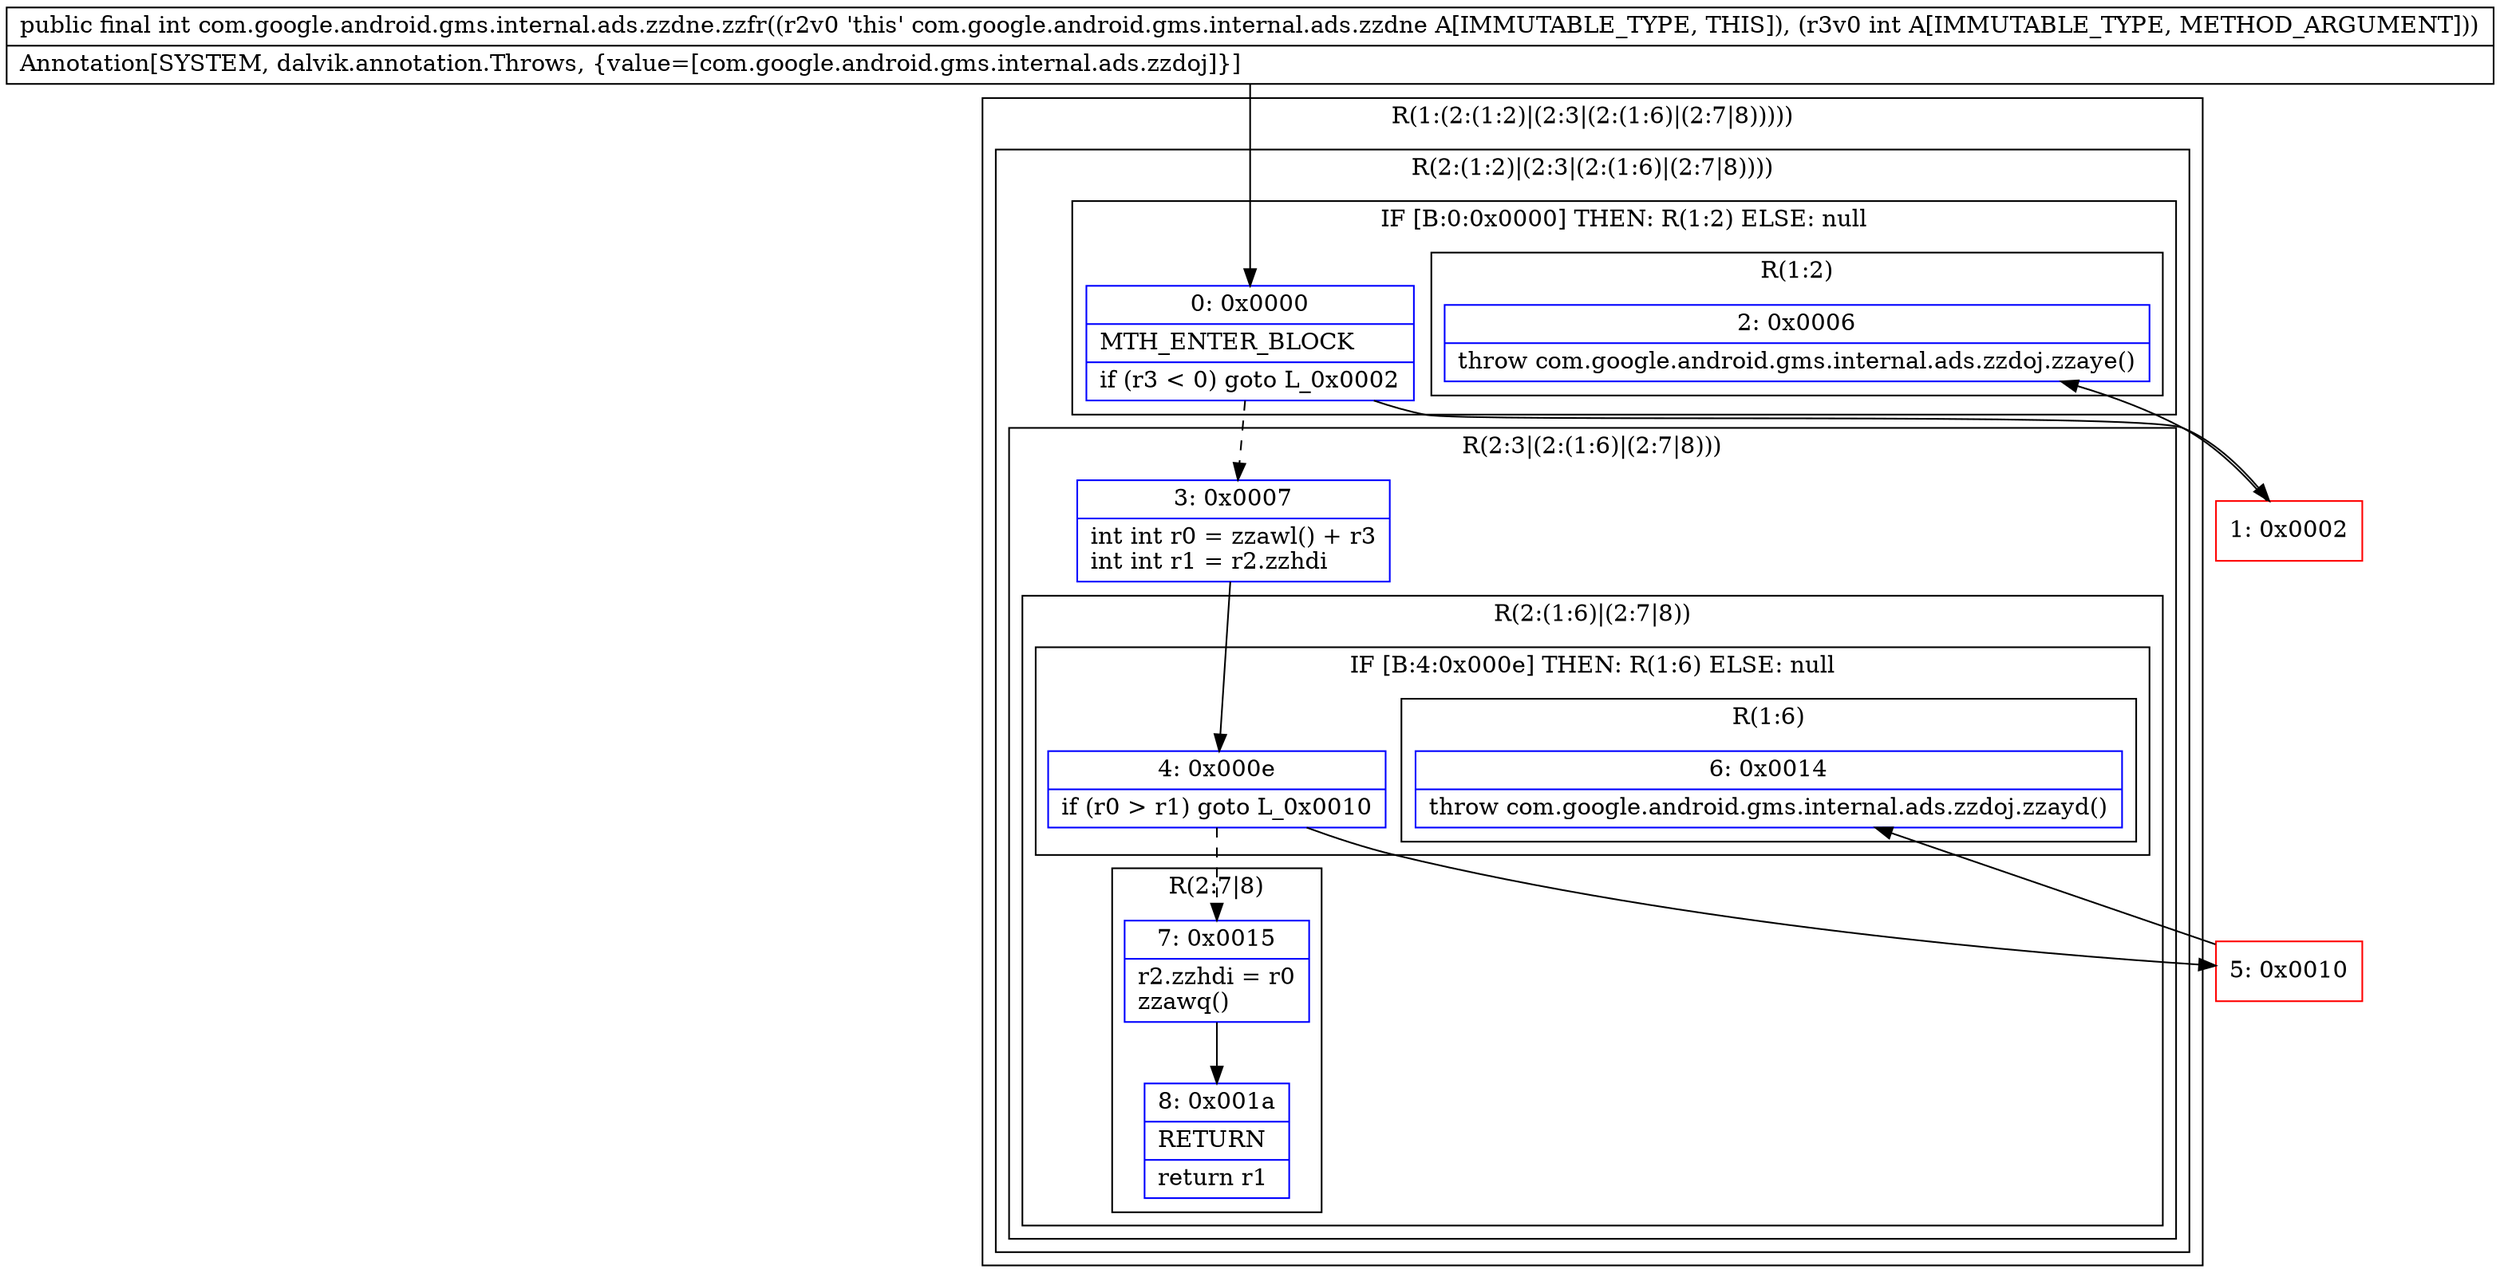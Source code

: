 digraph "CFG forcom.google.android.gms.internal.ads.zzdne.zzfr(I)I" {
subgraph cluster_Region_606626254 {
label = "R(1:(2:(1:2)|(2:3|(2:(1:6)|(2:7|8)))))";
node [shape=record,color=blue];
subgraph cluster_Region_608455444 {
label = "R(2:(1:2)|(2:3|(2:(1:6)|(2:7|8))))";
node [shape=record,color=blue];
subgraph cluster_IfRegion_1340708393 {
label = "IF [B:0:0x0000] THEN: R(1:2) ELSE: null";
node [shape=record,color=blue];
Node_0 [shape=record,label="{0\:\ 0x0000|MTH_ENTER_BLOCK\l|if (r3 \< 0) goto L_0x0002\l}"];
subgraph cluster_Region_653746758 {
label = "R(1:2)";
node [shape=record,color=blue];
Node_2 [shape=record,label="{2\:\ 0x0006|throw com.google.android.gms.internal.ads.zzdoj.zzaye()\l}"];
}
}
subgraph cluster_Region_101904872 {
label = "R(2:3|(2:(1:6)|(2:7|8)))";
node [shape=record,color=blue];
Node_3 [shape=record,label="{3\:\ 0x0007|int int r0 = zzawl() + r3\lint int r1 = r2.zzhdi\l}"];
subgraph cluster_Region_1094074695 {
label = "R(2:(1:6)|(2:7|8))";
node [shape=record,color=blue];
subgraph cluster_IfRegion_55669740 {
label = "IF [B:4:0x000e] THEN: R(1:6) ELSE: null";
node [shape=record,color=blue];
Node_4 [shape=record,label="{4\:\ 0x000e|if (r0 \> r1) goto L_0x0010\l}"];
subgraph cluster_Region_1194114718 {
label = "R(1:6)";
node [shape=record,color=blue];
Node_6 [shape=record,label="{6\:\ 0x0014|throw com.google.android.gms.internal.ads.zzdoj.zzayd()\l}"];
}
}
subgraph cluster_Region_88366933 {
label = "R(2:7|8)";
node [shape=record,color=blue];
Node_7 [shape=record,label="{7\:\ 0x0015|r2.zzhdi = r0\lzzawq()\l}"];
Node_8 [shape=record,label="{8\:\ 0x001a|RETURN\l|return r1\l}"];
}
}
}
}
}
Node_1 [shape=record,color=red,label="{1\:\ 0x0002}"];
Node_5 [shape=record,color=red,label="{5\:\ 0x0010}"];
MethodNode[shape=record,label="{public final int com.google.android.gms.internal.ads.zzdne.zzfr((r2v0 'this' com.google.android.gms.internal.ads.zzdne A[IMMUTABLE_TYPE, THIS]), (r3v0 int A[IMMUTABLE_TYPE, METHOD_ARGUMENT]))  | Annotation[SYSTEM, dalvik.annotation.Throws, \{value=[com.google.android.gms.internal.ads.zzdoj]\}]\l}"];
MethodNode -> Node_0;
Node_0 -> Node_1;
Node_0 -> Node_3[style=dashed];
Node_3 -> Node_4;
Node_4 -> Node_5;
Node_4 -> Node_7[style=dashed];
Node_7 -> Node_8;
Node_1 -> Node_2;
Node_5 -> Node_6;
}

